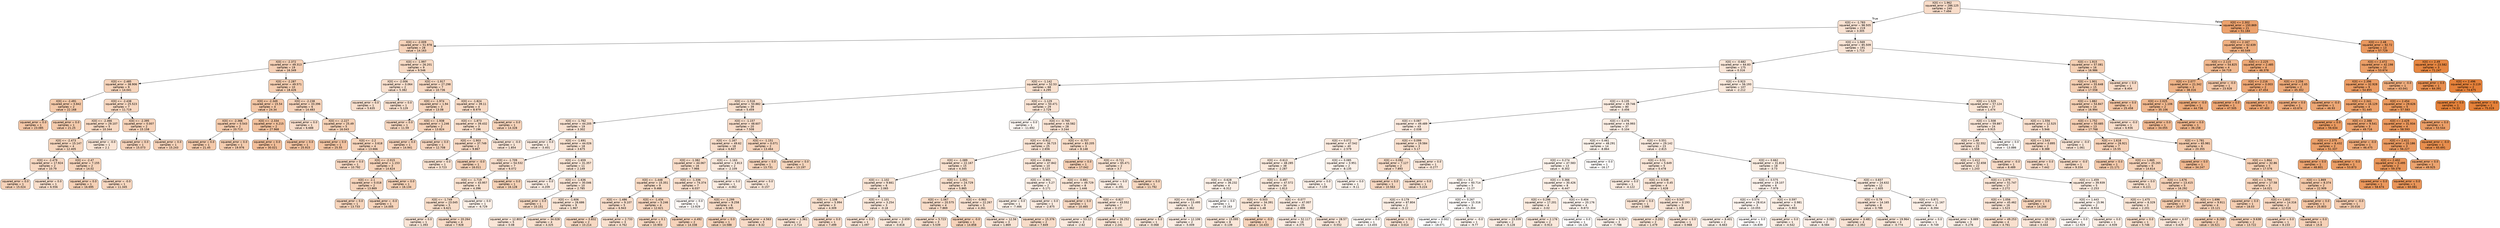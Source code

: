 digraph Tree {
node [shape=box, style="filled, rounded", color="black", fontname="helvetica"] ;
edge [fontname="helvetica"] ;
0 [label="X[0] <= 1.962\nsquared_error = 286.125\nsamples = 240\nvalue = 7.494", fillcolor="#f8dcc9"] ;
1 [label="X[0] <= -1.783\nsquared_error = 98.505\nsamples = 219\nvalue = 3.305", fillcolor="#f9e2d2"] ;
0 -> 1 [labeldistance=2.5, labelangle=45, headlabel="True"] ;
2 [label="X[0] <= -2.009\nsquared_error = 51.978\nsamples = 28\nvalue = 14.163", fillcolor="#f6d3ba"] ;
1 -> 2 ;
3 [label="X[0] <= -2.372\nsquared_error = 49.313\nsamples = 19\nvalue = 16.349", fillcolor="#f5d0b6"] ;
2 -> 3 ;
4 [label="X[0] <= -2.485\nsquared_error = 38.906\nsamples = 9\nvalue = 14.041", fillcolor="#f6d4bb"] ;
3 -> 4 ;
5 [label="X[0] <= -2.491\nsquared_error = 0.842\nsamples = 2\nvalue = 22.168", fillcolor="#f4c9a9"] ;
4 -> 5 ;
6 [label="squared_error = 0.0\nsamples = 1\nvalue = 23.085", fillcolor="#f4c7a7"] ;
5 -> 6 ;
7 [label="squared_error = 0.0\nsamples = 1\nvalue = 21.25", fillcolor="#f4caab"] ;
5 -> 7 ;
8 [label="X[0] <= -2.438\nsquared_error = 25.523\nsamples = 7\nvalue = 11.719", fillcolor="#f7d7c0"] ;
4 -> 8 ;
9 [label="X[0] <= -2.466\nsquared_error = 29.107\nsamples = 5\nvalue = 10.344", fillcolor="#f7d9c3"] ;
8 -> 9 ;
10 [label="X[0] <= -2.473\nsquared_error = 15.147\nsamples = 4\nvalue = 12.405", fillcolor="#f6d6be"] ;
9 -> 10 ;
11 [label="X[0] <= -2.479\nsquared_error = 17.924\nsamples = 2\nvalue = 10.79", fillcolor="#f7d8c2"] ;
10 -> 11 ;
12 [label="squared_error = 0.0\nsamples = 1\nvalue = 15.024", fillcolor="#f6d2b9"] ;
11 -> 12 ;
13 [label="squared_error = 0.0\nsamples = 1\nvalue = 6.556", fillcolor="#f8decb"] ;
11 -> 13 ;
14 [label="X[0] <= -2.47\nsquared_error = 7.155\nsamples = 2\nvalue = 14.02", fillcolor="#f6d4bb"] ;
10 -> 14 ;
15 [label="squared_error = 0.0\nsamples = 1\nvalue = 16.695", fillcolor="#f5d0b5"] ;
14 -> 15 ;
16 [label="squared_error = -0.0\nsamples = 1\nvalue = 11.345", fillcolor="#f7d7c0"] ;
14 -> 16 ;
17 [label="squared_error = -0.0\nsamples = 1\nvalue = 2.1", fillcolor="#f9e4d4"] ;
9 -> 17 ;
18 [label="X[0] <= -2.395\nsquared_error = 0.007\nsamples = 2\nvalue = 15.158", fillcolor="#f6d2b8"] ;
8 -> 18 ;
19 [label="squared_error = 0.0\nsamples = 1\nvalue = 15.073", fillcolor="#f6d2b9"] ;
18 -> 19 ;
20 [label="squared_error = 0.0\nsamples = 1\nvalue = 15.243", fillcolor="#f6d2b8"] ;
18 -> 20 ;
21 [label="X[0] <= -2.287\nsquared_error = 49.571\nsamples = 10\nvalue = 18.426", fillcolor="#f5ceb1"] ;
3 -> 21 ;
22 [label="X[0] <= -2.349\nsquared_error = 15.54\nsamples = 4\nvalue = 24.34", fillcolor="#f3c6a5"] ;
21 -> 22 ;
23 [label="X[0] <= -2.366\nsquared_error = 0.543\nsamples = 2\nvalue = 20.713", fillcolor="#f4cbad"] ;
22 -> 23 ;
24 [label="squared_error = 0.0\nsamples = 1\nvalue = 21.45", fillcolor="#f4caab"] ;
23 -> 24 ;
25 [label="squared_error = 0.0\nsamples = 1\nvalue = 19.976", fillcolor="#f4ccae"] ;
23 -> 25 ;
26 [label="X[0] <= -2.334\nsquared_error = 4.215\nsamples = 2\nvalue = 27.968", fillcolor="#f2c19d"] ;
22 -> 26 ;
27 [label="squared_error = 0.0\nsamples = 1\nvalue = 30.021", fillcolor="#f2be99"] ;
26 -> 27 ;
28 [label="squared_error = 0.0\nsamples = 1\nvalue = 25.915", fillcolor="#f3c3a1"] ;
26 -> 28 ;
29 [label="X[0] <= -2.238\nsquared_error = 33.396\nsamples = 6\nvalue = 14.483", fillcolor="#f6d3ba"] ;
21 -> 29 ;
30 [label="squared_error = 0.0\nsamples = 1\nvalue = 6.688", fillcolor="#f8ddca"] ;
29 -> 30 ;
31 [label="X[0] <= -2.227\nsquared_error = 25.49\nsamples = 5\nvalue = 16.043", fillcolor="#f5d1b6"] ;
29 -> 31 ;
32 [label="squared_error = 0.0\nsamples = 1\nvalue = 25.55", fillcolor="#f3c4a2"] ;
31 -> 32 ;
33 [label="X[0] <= -2.2\nsquared_error = 3.618\nsamples = 4\nvalue = 13.666", fillcolor="#f6d4bb"] ;
31 -> 33 ;
34 [label="squared_error = 0.0\nsamples = 1\nvalue = 10.792", fillcolor="#f7d8c2"] ;
33 -> 34 ;
35 [label="X[0] <= -2.015\nsquared_error = 1.153\nsamples = 3\nvalue = 14.624", fillcolor="#f6d3b9"] ;
33 -> 35 ;
36 [label="X[0] <= -2.1\nsquared_error = 0.018\nsamples = 2\nvalue = 13.869", fillcolor="#f6d4bb"] ;
35 -> 36 ;
37 [label="squared_error = 0.0\nsamples = 1\nvalue = 13.733", fillcolor="#f6d4bb"] ;
36 -> 37 ;
38 [label="squared_error = -0.0\nsamples = 1\nvalue = 14.005", fillcolor="#f6d4bb"] ;
36 -> 38 ;
39 [label="squared_error = 0.0\nsamples = 1\nvalue = 16.134", fillcolor="#f5d1b6"] ;
35 -> 39 ;
40 [label="X[0] <= -1.997\nsquared_error = 26.201\nsamples = 9\nvalue = 9.546", fillcolor="#f7dac4"] ;
2 -> 40 ;
41 [label="X[0] <= -2.006\nsquared_error = 0.064\nsamples = 2\nvalue = 5.382", fillcolor="#f8dfcd"] ;
40 -> 41 ;
42 [label="squared_error = 0.0\nsamples = 1\nvalue = 5.635", fillcolor="#f8dfcd"] ;
41 -> 42 ;
43 [label="squared_error = 0.0\nsamples = 1\nvalue = 5.129", fillcolor="#f9e0ce"] ;
41 -> 43 ;
44 [label="X[0] <= -1.917\nsquared_error = 27.298\nsamples = 7\nvalue = 10.736", fillcolor="#f7d8c2"] ;
40 -> 44 ;
45 [label="X[0] <= -1.974\nsquared_error = 1.94\nsamples = 3\nvalue = 13.08", fillcolor="#f6d5bd"] ;
44 -> 45 ;
46 [label="squared_error = 0.0\nsamples = 1\nvalue = 11.59", fillcolor="#f7d7c0"] ;
45 -> 46 ;
47 [label="X[0] <= -1.938\nsquared_error = 1.246\nsamples = 2\nvalue = 13.824", fillcolor="#f6d4bb"] ;
45 -> 47 ;
48 [label="squared_error = 0.0\nsamples = 1\nvalue = 14.941", fillcolor="#f6d2b9"] ;
47 -> 48 ;
49 [label="squared_error = 0.0\nsamples = 1\nvalue = 12.708", fillcolor="#f6d5be"] ;
47 -> 49 ;
50 [label="X[0] <= -1.824\nsquared_error = 39.11\nsamples = 4\nvalue = 8.979", fillcolor="#f7dac5"] ;
44 -> 50 ;
51 [label="X[0] <= -1.873\nsquared_error = 39.432\nsamples = 3\nvalue = 7.196", fillcolor="#f8ddc9"] ;
50 -> 51 ;
52 [label="X[0] <= -1.903\nsquared_error = 37.749\nsamples = 2\nvalue = 9.867", fillcolor="#f7d9c4"] ;
51 -> 52 ;
53 [label="squared_error = 0.0\nsamples = 1\nvalue = 3.723", fillcolor="#f9e2d1"] ;
52 -> 53 ;
54 [label="squared_error = -0.0\nsamples = 1\nvalue = 16.011", fillcolor="#f5d1b7"] ;
52 -> 54 ;
55 [label="squared_error = -0.0\nsamples = 1\nvalue = 1.854", fillcolor="#f9e4d5"] ;
51 -> 55 ;
56 [label="squared_error = 0.0\nsamples = 1\nvalue = 14.328", fillcolor="#f6d3ba"] ;
50 -> 56 ;
57 [label="X[0] <= 1.569\nsquared_error = 85.509\nsamples = 191\nvalue = 1.713", fillcolor="#f9e4d5"] ;
1 -> 57 ;
58 [label="X[0] <= -0.682\nsquared_error = 64.83\nsamples = 175\nvalue = 0.316", fillcolor="#fae6d8"] ;
57 -> 58 ;
59 [label="X[0] <= -1.142\nsquared_error = 52.53\nsamples = 68\nvalue = 4.295", fillcolor="#f9e1cf"] ;
58 -> 59 ;
60 [label="X[0] <= -1.516\nsquared_error = 50.882\nsamples = 39\nvalue = 5.459", fillcolor="#f8dfcd"] ;
59 -> 60 ;
61 [label="X[0] <= -1.762\nsquared_error = 44.205\nsamples = 19\nvalue = 3.302", fillcolor="#f9e2d2"] ;
60 -> 61 ;
62 [label="squared_error = 0.0\nsamples = 1\nvalue = -3.401", fillcolor="#fbebe0"] ;
61 -> 62 ;
63 [label="X[0] <= -1.691\nsquared_error = 44.026\nsamples = 18\nvalue = 3.675", fillcolor="#f9e2d1"] ;
61 -> 63 ;
64 [label="X[0] <= -1.709\nsquared_error = 54.532\nsamples = 7\nvalue = 6.072", fillcolor="#f8decc"] ;
63 -> 64 ;
65 [label="X[0] <= -1.719\nsquared_error = 43.957\nsamples = 6\nvalue = 4.396", fillcolor="#f9e1cf"] ;
64 -> 65 ;
66 [label="X[0] <= -1.749\nsquared_error = 23.045\nsamples = 5\nvalue = 6.621", fillcolor="#f8deca"] ;
65 -> 66 ;
67 [label="squared_error = 0.0\nsamples = 1\nvalue = 1.393", fillcolor="#fae5d6"] ;
66 -> 67 ;
68 [label="squared_error = 20.264\nsamples = 4\nvalue = 7.928", fillcolor="#f8dcc8"] ;
66 -> 68 ;
69 [label="squared_error = 0.0\nsamples = 1\nvalue = -6.729", fillcolor="#fcf0e7"] ;
65 -> 69 ;
70 [label="squared_error = 0.0\nsamples = 1\nvalue = 16.128", fillcolor="#f5d1b6"] ;
64 -> 70 ;
71 [label="X[0] <= -1.659\nsquared_error = 31.357\nsamples = 11\nvalue = 2.149", fillcolor="#f9e4d4"] ;
63 -> 71 ;
72 [label="squared_error = 0.0\nsamples = 1\nvalue = -4.209", fillcolor="#fbece2"] ;
71 -> 72 ;
73 [label="X[0] <= -1.636\nsquared_error = 30.046\nsamples = 10\nvalue = 2.785", fillcolor="#f9e3d3"] ;
71 -> 73 ;
74 [label="squared_error = 0.0\nsamples = 1\nvalue = 10.151", fillcolor="#f7d9c3"] ;
73 -> 74 ;
75 [label="X[0] <= -1.606\nsquared_error = 26.686\nsamples = 9\nvalue = 1.967", fillcolor="#f9e4d4"] ;
73 -> 75 ;
76 [label="squared_error = 12.803\nsamples = 5\nvalue = 0.08", fillcolor="#fae6d8"] ;
75 -> 76 ;
77 [label="squared_error = 34.028\nsamples = 4\nvalue = 4.325", fillcolor="#f9e1cf"] ;
75 -> 77 ;
78 [label="X[0] <= -1.157\nsquared_error = 48.607\nsamples = 20\nvalue = 7.508", fillcolor="#f8dcc9"] ;
60 -> 78 ;
79 [label="X[0] <= -1.167\nsquared_error = 49.62\nsamples = 18\nvalue = 6.847", fillcolor="#f8ddca"] ;
78 -> 79 ;
80 [label="X[0] <= -1.382\nsquared_error = 44.067\nsamples = 16\nvalue = 7.966", fillcolor="#f8dcc8"] ;
79 -> 80 ;
81 [label="X[0] <= -1.448\nsquared_error = 15.351\nsamples = 9\nvalue = 9.466", fillcolor="#f7dac4"] ;
80 -> 81 ;
82 [label="X[0] <= -1.486\nsquared_error = 9.107\nsamples = 5\nvalue = 6.943", fillcolor="#f8ddca"] ;
81 -> 82 ;
83 [label="squared_error = 0.832\nsamples = 2\nvalue = 10.214", fillcolor="#f7d9c3"] ;
82 -> 83 ;
84 [label="squared_error = 2.733\nsamples = 3\nvalue = 4.762", fillcolor="#f9e0ce"] ;
82 -> 84 ;
85 [label="X[0] <= -1.434\nsquared_error = 5.246\nsamples = 4\nvalue = 12.621", fillcolor="#f6d5be"] ;
81 -> 85 ;
86 [label="squared_error = 0.1\nsamples = 2\nvalue = 10.903", fillcolor="#f7d8c1"] ;
85 -> 86 ;
87 [label="squared_error = 4.492\nsamples = 2\nvalue = 14.338", fillcolor="#f6d3ba"] ;
85 -> 87 ;
88 [label="X[0] <= -1.336\nsquared_error = 74.374\nsamples = 7\nvalue = 6.037", fillcolor="#f8decc"] ;
80 -> 88 ;
89 [label="squared_error = 0.0\nsamples = 1\nvalue = -13.929", fillcolor="#fef9f6"] ;
88 -> 89 ;
90 [label="X[0] <= -1.299\nsquared_error = 9.258\nsamples = 6\nvalue = 9.365", fillcolor="#f7dac5"] ;
88 -> 90 ;
91 [label="squared_error = 0.0\nsamples = 1\nvalue = 14.588", fillcolor="#f6d3ba"] ;
90 -> 91 ;
92 [label="squared_error = 4.563\nsamples = 5\nvalue = 8.32", fillcolor="#f8dbc7"] ;
90 -> 92 ;
93 [label="X[0] <= -1.163\nsquared_error = 3.813\nsamples = 2\nvalue = -2.109", fillcolor="#fbe9dd"] ;
79 -> 93 ;
94 [label="squared_error = 0.0\nsamples = 1\nvalue = -4.062", fillcolor="#fbece1"] ;
93 -> 94 ;
95 [label="squared_error = 0.0\nsamples = 1\nvalue = -0.157", fillcolor="#fae7d9"] ;
93 -> 95 ;
96 [label="X[0] <= -1.151\nsquared_error = 0.071\nsamples = 2\nvalue = 13.464", fillcolor="#f6d4bc"] ;
78 -> 96 ;
97 [label="squared_error = 0.0\nsamples = 1\nvalue = 13.731", fillcolor="#f6d4bb"] ;
96 -> 97 ;
98 [label="squared_error = 0.0\nsamples = 1\nvalue = 13.197", fillcolor="#f6d5bc"] ;
96 -> 98 ;
99 [label="X[0] <= -1.129\nsquared_error = 50.471\nsamples = 29\nvalue = 2.729", fillcolor="#f9e3d3"] ;
59 -> 99 ;
100 [label="squared_error = 0.0\nsamples = 1\nvalue = -11.692", fillcolor="#fdf6f1"] ;
99 -> 100 ;
101 [label="X[0] <= -0.765\nsquared_error = 44.582\nsamples = 28\nvalue = 3.244", fillcolor="#f9e2d2"] ;
99 -> 101 ;
102 [label="X[0] <= -0.912\nsquared_error = 36.715\nsamples = 25\nvalue = 2.656", fillcolor="#f9e3d3"] ;
101 -> 102 ;
103 [label="X[0] <= -1.089\nsquared_error = 22.167\nsamples = 15\nvalue = 4.345", fillcolor="#f9e1cf"] ;
102 -> 103 ;
104 [label="X[0] <= -1.102\nsquared_error = 9.661\nsamples = 6\nvalue = 2.065", fillcolor="#f9e4d4"] ;
103 -> 104 ;
105 [label="X[0] <= -1.108\nsquared_error = 5.994\nsamples = 3\nvalue = 4.309", fillcolor="#f9e1cf"] ;
104 -> 105 ;
106 [label="squared_error = 1.361\nsamples = 2\nvalue = 2.714", fillcolor="#f9e3d3"] ;
105 -> 106 ;
107 [label="squared_error = 0.0\nsamples = 1\nvalue = 7.499", fillcolor="#f8dcc9"] ;
105 -> 107 ;
108 [label="X[0] <= -1.101\nsquared_error = 3.254\nsamples = 3\nvalue = -0.18", fillcolor="#fae7d9"] ;
104 -> 108 ;
109 [label="squared_error = 0.0\nsamples = 1\nvalue = 1.097", fillcolor="#fae5d6"] ;
108 -> 109 ;
110 [label="squared_error = 3.659\nsamples = 2\nvalue = -0.818", fillcolor="#fae8da"] ;
108 -> 110 ;
111 [label="X[0] <= -1.051\nsquared_error = 24.729\nsamples = 9\nvalue = 5.865", fillcolor="#f8dfcc"] ;
103 -> 111 ;
112 [label="X[0] <= -1.067\nsquared_error = 20.575\nsamples = 4\nvalue = 7.869", fillcolor="#f8dcc8"] ;
111 -> 112 ;
113 [label="squared_error = 5.723\nsamples = 3\nvalue = 5.539", fillcolor="#f8dfcd"] ;
112 -> 113 ;
114 [label="squared_error = -0.0\nsamples = 1\nvalue = 14.858", fillcolor="#f6d2b9"] ;
112 -> 114 ;
115 [label="X[0] <= -0.963\nsquared_error = 22.267\nsamples = 5\nvalue = 4.261", fillcolor="#f9e1d0"] ;
111 -> 115 ;
116 [label="squared_error = 12.56\nsamples = 3\nvalue = 1.869", fillcolor="#f9e4d5"] ;
115 -> 116 ;
117 [label="squared_error = 15.376\nsamples = 2\nvalue = 7.849", fillcolor="#f8dcc8"] ;
115 -> 117 ;
118 [label="X[0] <= -0.894\nsquared_error = 47.842\nsamples = 10\nvalue = 0.123", fillcolor="#fae6d8"] ;
102 -> 118 ;
119 [label="X[0] <= -0.901\nsquared_error = 5.27\nsamples = 2\nvalue = -5.171", fillcolor="#fbeee4"] ;
118 -> 119 ;
120 [label="squared_error = 0.0\nsamples = 1\nvalue = -7.466", fillcolor="#fcf1e8"] ;
119 -> 120 ;
121 [label="squared_error = 0.0\nsamples = 1\nvalue = -2.875", fillcolor="#fbeadf"] ;
119 -> 121 ;
122 [label="X[0] <= -0.881\nsquared_error = 49.729\nsamples = 8\nvalue = 1.446", fillcolor="#fae5d5"] ;
118 -> 122 ;
123 [label="squared_error = 0.0\nsamples = 1\nvalue = 10.465", fillcolor="#f7d8c2"] ;
122 -> 123 ;
124 [label="X[0] <= -0.827\nsquared_error = 43.552\nsamples = 7\nvalue = 0.157", fillcolor="#fae6d8"] ;
122 -> 124 ;
125 [label="squared_error = 53.12\nsamples = 3\nvalue = -2.62", fillcolor="#fbeade"] ;
124 -> 125 ;
126 [label="squared_error = 26.252\nsamples = 4\nvalue = 2.241", fillcolor="#f9e4d4"] ;
124 -> 126 ;
127 [label="X[0] <= -0.757\nsquared_error = 83.205\nsamples = 3\nvalue = 8.148", fillcolor="#f8dcc7"] ;
101 -> 127 ;
128 [label="squared_error = 0.0\nsamples = 1\nvalue = 17.042", fillcolor="#f5cfb4"] ;
127 -> 128 ;
129 [label="X[0] <= -0.721\nsquared_error = 65.471\nsamples = 2\nvalue = 3.7", fillcolor="#f9e2d1"] ;
127 -> 129 ;
130 [label="squared_error = 0.0\nsamples = 1\nvalue = -4.391", fillcolor="#fbece2"] ;
129 -> 130 ;
131 [label="squared_error = 0.0\nsamples = 1\nvalue = 11.792", fillcolor="#f7d7bf"] ;
129 -> 131 ;
132 [label="X[0] <= 0.923\nsquared_error = 56.193\nsamples = 107\nvalue = -2.212", fillcolor="#fbeadd"] ;
58 -> 132 ;
133 [label="X[0] <= 0.135\nsquared_error = 49.746\nsamples = 80\nvalue = -3.456", fillcolor="#fbebe0"] ;
132 -> 133 ;
134 [label="X[0] <= 0.087\nsquared_error = 49.489\nsamples = 43\nvalue = -2.038", fillcolor="#fbe9dd"] ;
133 -> 134 ;
135 [label="X[0] <= 0.072\nsquared_error = 47.542\nsamples = 40\nvalue = -2.579", fillcolor="#fbeade"] ;
134 -> 135 ;
136 [label="X[0] <= -0.613\nsquared_error = 48.285\nsamples = 38\nvalue = -2.287", fillcolor="#fbeadd"] ;
135 -> 136 ;
137 [label="X[0] <= -0.628\nsquared_error = 36.232\nsamples = 4\nvalue = -6.312", fillcolor="#fcefe6"] ;
136 -> 137 ;
138 [label="X[0] <= -0.651\nsquared_error = 13.495\nsamples = 3\nvalue = -3.362", fillcolor="#fbebe0"] ;
137 -> 138 ;
139 [label="squared_error = 0.0\nsamples = 1\nvalue = -0.068", fillcolor="#fae7d9"] ;
138 -> 139 ;
140 [label="squared_error = 12.106\nsamples = 2\nvalue = -5.009", fillcolor="#fbede3"] ;
138 -> 140 ;
141 [label="squared_error = 0.0\nsamples = 1\nvalue = -15.163", fillcolor="#fefbf9"] ;
137 -> 141 ;
142 [label="X[0] <= -0.497\nsquared_error = 47.572\nsamples = 34\nvalue = -1.813", fillcolor="#fae9dc"] ;
136 -> 142 ;
143 [label="X[0] <= -0.503\nsquared_error = 34.391\nsamples = 9\nvalue = 1.48", fillcolor="#fae5d5"] ;
142 -> 143 ;
144 [label="squared_error = 15.095\nsamples = 8\nvalue = -0.139", fillcolor="#fae7d9"] ;
143 -> 144 ;
145 [label="squared_error = -0.0\nsamples = 1\nvalue = 14.433", fillcolor="#f6d3ba"] ;
143 -> 145 ;
146 [label="X[0] <= -0.077\nsquared_error = 47.007\nsamples = 25\nvalue = -2.999", fillcolor="#fbebdf"] ;
142 -> 146 ;
147 [label="squared_error = 52.117\nsamples = 16\nvalue = -4.375", fillcolor="#fbece2"] ;
146 -> 147 ;
148 [label="squared_error = 28.57\nsamples = 9\nvalue = -0.552", fillcolor="#fae7da"] ;
146 -> 148 ;
149 [label="X[0] <= 0.085\nsquared_error = 0.951\nsamples = 2\nvalue = -8.135", fillcolor="#fcf2ea"] ;
135 -> 149 ;
150 [label="squared_error = 0.0\nsamples = 1\nvalue = -7.159", fillcolor="#fcf0e8"] ;
149 -> 150 ;
151 [label="squared_error = 0.0\nsamples = 1\nvalue = -9.11", fillcolor="#fcf3ec"] ;
149 -> 151 ;
152 [label="X[0] <= 0.099\nsquared_error = 19.584\nsamples = 3\nvalue = 5.17", fillcolor="#f9e0ce"] ;
134 -> 152 ;
153 [label="X[0] <= 0.092\nsquared_error = 7.127\nsamples = 2\nvalue = 7.893", fillcolor="#f8dcc8"] ;
152 -> 153 ;
154 [label="squared_error = 0.0\nsamples = 1\nvalue = 10.563", fillcolor="#f7d8c2"] ;
153 -> 154 ;
155 [label="squared_error = 0.0\nsamples = 1\nvalue = 5.224", fillcolor="#f8dfcd"] ;
153 -> 155 ;
156 [label="squared_error = 0.0\nsamples = 1\nvalue = -0.277", fillcolor="#fae7d9"] ;
152 -> 156 ;
157 [label="X[0] <= 0.476\nsquared_error = 44.993\nsamples = 37\nvalue = -5.104", fillcolor="#fbede3"] ;
133 -> 157 ;
158 [label="X[0] <= 0.461\nsquared_error = 48.291\nsamples = 14\nvalue = -8.864", fillcolor="#fcf3eb"] ;
157 -> 158 ;
159 [label="X[0] <= 0.274\nsquared_error = 47.583\nsamples = 13\nvalue = -8.302", fillcolor="#fcf2ea"] ;
158 -> 159 ;
160 [label="X[0] <= 0.2\nsquared_error = 60.714\nsamples = 5\nvalue = -11.27", fillcolor="#fdf6f1"] ;
159 -> 160 ;
161 [label="X[0] <= 0.179\nsquared_error = 67.804\nsamples = 2\nvalue = -5.22", fillcolor="#fbeee4"] ;
160 -> 161 ;
162 [label="squared_error = 0.0\nsamples = 1\nvalue = -13.455", fillcolor="#fef9f5"] ;
161 -> 162 ;
163 [label="squared_error = 0.0\nsamples = 1\nvalue = 3.014", fillcolor="#f9e2d2"] ;
161 -> 163 ;
164 [label="X[0] <= 0.267\nsquared_error = 15.316\nsamples = 3\nvalue = -15.304", fillcolor="#fefbf9"] ;
160 -> 164 ;
165 [label="squared_error = 0.002\nsamples = 2\nvalue = -18.071", fillcolor="#ffffff"] ;
164 -> 165 ;
166 [label="squared_error = -0.0\nsamples = 1\nvalue = -9.77", fillcolor="#fdf4ed"] ;
164 -> 166 ;
167 [label="X[0] <= 0.366\nsquared_error = 30.426\nsamples = 8\nvalue = -6.447", fillcolor="#fcefe6"] ;
159 -> 167 ;
168 [label="X[0] <= 0.296\nsquared_error = 17.201\nsamples = 4\nvalue = -3.02", fillcolor="#fbebdf"] ;
167 -> 168 ;
169 [label="squared_error = 23.339\nsamples = 2\nvalue = -5.128", fillcolor="#fbede3"] ;
168 -> 169 ;
170 [label="squared_error = 2.176\nsamples = 2\nvalue = -0.913", fillcolor="#fae8db"] ;
168 -> 170 ;
171 [label="X[0] <= 0.404\nsquared_error = 20.176\nsamples = 4\nvalue = -9.873", fillcolor="#fdf4ee"] ;
167 -> 171 ;
172 [label="squared_error = 0.0\nsamples = 1\nvalue = -16.126", fillcolor="#fefcfb"] ;
171 -> 172 ;
173 [label="squared_error = 9.524\nsamples = 3\nvalue = -7.788", fillcolor="#fcf1e9"] ;
171 -> 173 ;
174 [label="squared_error = 0.0\nsamples = 1\nvalue = -16.17", fillcolor="#fefcfb"] ;
158 -> 174 ;
175 [label="X[0] <= 0.551\nsquared_error = 29.142\nsamples = 23\nvalue = -2.815", fillcolor="#fbeadf"] ;
157 -> 175 ;
176 [label="X[0] <= 0.51\nsquared_error = 5.649\nsamples = 5\nvalue = 0.478", fillcolor="#fae6d8"] ;
175 -> 176 ;
177 [label="squared_error = 0.0\nsamples = 1\nvalue = -4.122", fillcolor="#fbece1"] ;
176 -> 177 ;
178 [label="X[0] <= 0.538\nsquared_error = 0.45\nsamples = 4\nvalue = 1.628", fillcolor="#f9e4d5"] ;
176 -> 178 ;
179 [label="squared_error = 0.0\nsamples = 1\nvalue = 2.586", fillcolor="#f9e3d3"] ;
178 -> 179 ;
180 [label="X[0] <= 0.547\nsquared_error = 0.193\nsamples = 3\nvalue = 1.308", fillcolor="#fae5d6"] ;
178 -> 180 ;
181 [label="squared_error = 0.202\nsamples = 2\nvalue = 1.479", fillcolor="#fae5d5"] ;
180 -> 181 ;
182 [label="squared_error = 0.0\nsamples = 1\nvalue = 0.968", fillcolor="#fae5d7"] ;
180 -> 182 ;
183 [label="X[0] <= 0.662\nsquared_error = 31.818\nsamples = 18\nvalue = -3.73", fillcolor="#fbece0"] ;
175 -> 183 ;
184 [label="X[0] <= 0.575\nsquared_error = 19.107\nsamples = 6\nvalue = -7.979", fillcolor="#fcf1ea"] ;
183 -> 184 ;
185 [label="X[0] <= 0.574\nsquared_error = 28.614\nsamples = 3\nvalue = -10.055", fillcolor="#fdf4ee"] ;
184 -> 185 ;
186 [label="squared_error = 8.401\nsamples = 2\nvalue = -6.663", fillcolor="#fcf0e7"] ;
185 -> 186 ;
187 [label="squared_error = 0.0\nsamples = 1\nvalue = -16.839", fillcolor="#fffdfc"] ;
185 -> 187 ;
188 [label="X[0] <= 0.597\nsquared_error = 0.981\nsamples = 3\nvalue = -5.903", fillcolor="#fcefe5"] ;
184 -> 188 ;
189 [label="squared_error = 0.0\nsamples = 1\nvalue = -4.542", fillcolor="#fbede2"] ;
188 -> 189 ;
190 [label="squared_error = 0.082\nsamples = 2\nvalue = -6.584", fillcolor="#fcefe7"] ;
188 -> 190 ;
191 [label="X[0] <= 0.837\nsquared_error = 24.632\nsamples = 12\nvalue = -1.605", fillcolor="#fae9dc"] ;
183 -> 191 ;
192 [label="X[0] <= 0.78\nsquared_error = 14.165\nsamples = 8\nvalue = 0.789", fillcolor="#fae5d7"] ;
191 -> 192 ;
193 [label="squared_error = 3.481\nsamples = 4\nvalue = 2.352", fillcolor="#f9e3d4"] ;
192 -> 193 ;
194 [label="squared_error = 19.964\nsamples = 4\nvalue = -0.774", fillcolor="#fae8da"] ;
192 -> 194 ;
195 [label="X[0] <= 0.871\nsquared_error = 11.167\nsamples = 4\nvalue = -6.394", fillcolor="#fcefe6"] ;
191 -> 195 ;
196 [label="squared_error = 0.0\nsamples = 1\nvalue = -9.749", fillcolor="#fdf4ed"] ;
195 -> 196 ;
197 [label="squared_error = 9.889\nsamples = 3\nvalue = -5.276", fillcolor="#fbeee4"] ;
195 -> 197 ;
198 [label="X[0] <= 1.529\nsquared_error = 57.124\nsamples = 27\nvalue = 1.474", fillcolor="#fae5d5"] ;
132 -> 198 ;
199 [label="X[0] <= 1.508\nsquared_error = 59.887\nsamples = 24\nvalue = 0.915", fillcolor="#fae5d7"] ;
198 -> 199 ;
200 [label="X[0] <= 1.49\nsquared_error = 52.552\nsamples = 23\nvalue = 1.558", fillcolor="#fae4d5"] ;
199 -> 200 ;
201 [label="X[0] <= 1.412\nsquared_error = 52.658\nsamples = 22\nvalue = 1.243", fillcolor="#fae5d6"] ;
200 -> 201 ;
202 [label="X[0] <= 1.379\nsquared_error = 51.747\nsamples = 17\nvalue = 2.272", fillcolor="#f9e3d4"] ;
201 -> 202 ;
203 [label="X[0] <= 1.056\nsquared_error = 45.462\nsamples = 16\nvalue = 1.523", fillcolor="#fae4d5"] ;
202 -> 203 ;
204 [label="squared_error = 49.253\nsamples = 4\nvalue = 4.761", fillcolor="#f9e0ce"] ;
203 -> 204 ;
205 [label="squared_error = 39.538\nsamples = 12\nvalue = 0.444", fillcolor="#fae6d8"] ;
203 -> 205 ;
206 [label="squared_error = 0.0\nsamples = 1\nvalue = 14.244", fillcolor="#f6d3ba"] ;
202 -> 206 ;
207 [label="X[0] <= 1.459\nsquared_error = 39.939\nsamples = 5\nvalue = -2.253", fillcolor="#fbeadd"] ;
201 -> 207 ;
208 [label="X[0] <= 1.443\nsquared_error = 15.96\nsamples = 2\nvalue = -8.934", fillcolor="#fcf3ec"] ;
207 -> 208 ;
209 [label="squared_error = 0.0\nsamples = 1\nvalue = -12.929", fillcolor="#fef8f4"] ;
208 -> 209 ;
210 [label="squared_error = 0.0\nsamples = 1\nvalue = -4.939", fillcolor="#fbede3"] ;
208 -> 210 ;
211 [label="X[0] <= 1.475\nsquared_error = 6.329\nsamples = 3\nvalue = 2.201", fillcolor="#f9e4d4"] ;
207 -> 211 ;
212 [label="squared_error = 0.0\nsamples = 1\nvalue = 5.746", fillcolor="#f8dfcc"] ;
211 -> 212 ;
213 [label="squared_error = 0.07\nsamples = 2\nvalue = 0.429", fillcolor="#fae6d8"] ;
211 -> 213 ;
214 [label="squared_error = -0.0\nsamples = 1\nvalue = 8.489", fillcolor="#f8dbc7"] ;
200 -> 214 ;
215 [label="squared_error = 0.0\nsamples = 1\nvalue = -13.886", fillcolor="#fef9f6"] ;
199 -> 215 ;
216 [label="X[0] <= 1.556\nsquared_error = 12.525\nsamples = 3\nvalue = 5.946", fillcolor="#f8decc"] ;
198 -> 216 ;
217 [label="X[0] <= 1.543\nsquared_error = 0.895\nsamples = 2\nvalue = 8.388", fillcolor="#f8dbc7"] ;
216 -> 217 ;
218 [label="squared_error = 0.0\nsamples = 1\nvalue = 7.442", fillcolor="#f8dcc9"] ;
217 -> 218 ;
219 [label="squared_error = -0.0\nsamples = 1\nvalue = 9.334", fillcolor="#f7dac5"] ;
217 -> 219 ;
220 [label="squared_error = -0.0\nsamples = 1\nvalue = 1.061", fillcolor="#fae5d6"] ;
216 -> 220 ;
221 [label="X[0] <= 1.915\nsquared_error = 57.081\nsamples = 16\nvalue = 16.986", fillcolor="#f5d0b4"] ;
57 -> 221 ;
222 [label="X[0] <= 1.901\nsquared_error = 55.648\nsamples = 15\nvalue = 17.558", fillcolor="#f5cfb3"] ;
221 -> 222 ;
223 [label="X[0] <= 1.882\nsquared_error = 54.847\nsamples = 14\nvalue = 16.994", fillcolor="#f5d0b4"] ;
222 -> 223 ;
224 [label="X[0] <= 1.752\nsquared_error = 50.685\nsamples = 13\nvalue = 17.768", fillcolor="#f5ceb3"] ;
223 -> 224 ;
225 [label="X[0] <= 1.618\nsquared_error = 26.921\nsamples = 7\nvalue = 15.55", fillcolor="#f6d1b7"] ;
224 -> 225 ;
226 [label="squared_error = 0.0\nsamples = 1\nvalue = 21.171", fillcolor="#f4caac"] ;
225 -> 226 ;
227 [label="X[0] <= 1.665\nsquared_error = 25.265\nsamples = 6\nvalue = 14.614", fillcolor="#f6d3b9"] ;
225 -> 227 ;
228 [label="squared_error = 0.0\nsamples = 1\nvalue = 6.221", fillcolor="#f8decb"] ;
227 -> 228 ;
229 [label="X[0] <= 1.676\nsquared_error = 13.415\nsamples = 5\nvalue = 16.292", fillcolor="#f5d0b6"] ;
227 -> 229 ;
230 [label="squared_error = 0.0\nsamples = 1\nvalue = 20.977", fillcolor="#f4caac"] ;
229 -> 230 ;
231 [label="X[0] <= 1.696\nsquared_error = 9.911\nsamples = 4\nvalue = 15.121", fillcolor="#f6d2b8"] ;
229 -> 231 ;
232 [label="squared_error = 6.268\nsamples = 2\nvalue = 16.521", fillcolor="#f5d0b5"] ;
231 -> 232 ;
233 [label="squared_error = 9.638\nsamples = 2\nvalue = 13.722", fillcolor="#f6d4bb"] ;
231 -> 233 ;
234 [label="X[0] <= 1.781\nsquared_error = 65.981\nsamples = 6\nvalue = 20.355", fillcolor="#f4cbad"] ;
224 -> 234 ;
235 [label="squared_error = 0.0\nsamples = 1\nvalue = 34.247", fillcolor="#f0b890"] ;
234 -> 235 ;
236 [label="X[0] <= 1.864\nsquared_error = 32.86\nsamples = 5\nvalue = 17.576", fillcolor="#f5cfb3"] ;
234 -> 236 ;
237 [label="X[0] <= 1.794\nsquared_error = 17.58\nsamples = 3\nvalue = 14.021", fillcolor="#f6d4bb"] ;
236 -> 237 ;
238 [label="squared_error = 0.0\nsamples = 1\nvalue = 18.03", fillcolor="#f5ceb2"] ;
237 -> 238 ;
239 [label="X[0] <= 1.832\nsquared_error = 14.316\nsamples = 2\nvalue = 12.016", fillcolor="#f7d6bf"] ;
237 -> 239 ;
240 [label="squared_error = 0.0\nsamples = 1\nvalue = 8.233", fillcolor="#f8dbc7"] ;
239 -> 240 ;
241 [label="squared_error = 0.0\nsamples = 1\nvalue = 15.8", fillcolor="#f6d1b7"] ;
239 -> 241 ;
242 [label="X[0] <= 1.869\nsquared_error = 8.374\nsamples = 2\nvalue = 22.909", fillcolor="#f4c8a8"] ;
236 -> 242 ;
243 [label="squared_error = 0.0\nsamples = 1\nvalue = 25.803", fillcolor="#f3c4a2"] ;
242 -> 243 ;
244 [label="squared_error = -0.0\nsamples = 1\nvalue = 20.016", fillcolor="#f4cbae"] ;
242 -> 244 ;
245 [label="squared_error = -0.0\nsamples = 1\nvalue = 6.936", fillcolor="#f8ddca"] ;
223 -> 245 ;
246 [label="squared_error = 0.0\nsamples = 1\nvalue = 25.458", fillcolor="#f3c4a2"] ;
222 -> 246 ;
247 [label="squared_error = 0.0\nsamples = 1\nvalue = 8.404", fillcolor="#f8dbc7"] ;
221 -> 247 ;
248 [label="X[0] <= 2.302\nsquared_error = 150.869\nsamples = 21\nvalue = 51.184", fillcolor="#eca16c"] ;
0 -> 248 [labeldistance=2.5, labelangle=-45, headlabel="False"] ;
249 [label="X[0] <= 2.167\nsquared_error = 62.639\nsamples = 8\nvalue = 40.549", fillcolor="#efb082"] ;
248 -> 249 ;
250 [label="X[0] <= 2.115\nsquared_error = 54.825\nsamples = 4\nvalue = 34.719", fillcolor="#f0b88f"] ;
249 -> 250 ;
251 [label="X[0] <= 2.077\nsquared_error = 21.342\nsamples = 3\nvalue = 38.316", fillcolor="#efb387"] ;
250 -> 251 ;
252 [label="X[0] <= 2.025\nsquared_error = 1.106\nsamples = 2\nvalue = 35.106", fillcolor="#f0b78e"] ;
251 -> 252 ;
253 [label="squared_error = 0.0\nsamples = 1\nvalue = 34.055", fillcolor="#f0b890"] ;
252 -> 253 ;
254 [label="squared_error = 0.0\nsamples = 1\nvalue = 36.158", fillcolor="#f0b68c"] ;
252 -> 254 ;
255 [label="squared_error = -0.0\nsamples = 1\nvalue = 44.736", fillcolor="#edaa79"] ;
251 -> 255 ;
256 [label="squared_error = -0.0\nsamples = 1\nvalue = 23.928", fillcolor="#f3c6a6"] ;
250 -> 256 ;
257 [label="X[0] <= 2.225\nsquared_error = 2.485\nsamples = 4\nvalue = 46.378", fillcolor="#eda876"] ;
249 -> 257 ;
258 [label="X[0] <= 2.216\nsquared_error = 0.003\nsamples = 2\nvalue = 47.454", fillcolor="#eda674"] ;
257 -> 258 ;
259 [label="squared_error = 0.0\nsamples = 1\nvalue = 47.505", fillcolor="#eda674"] ;
258 -> 259 ;
260 [label="squared_error = 0.0\nsamples = 1\nvalue = 47.403", fillcolor="#eda674"] ;
258 -> 260 ;
261 [label="X[0] <= 2.256\nsquared_error = 2.65\nsamples = 2\nvalue = 45.302", fillcolor="#eda978"] ;
257 -> 261 ;
262 [label="squared_error = 0.0\nsamples = 1\nvalue = 43.674", fillcolor="#eeab7c"] ;
261 -> 262 ;
263 [label="squared_error = -0.0\nsamples = 1\nvalue = 46.93", fillcolor="#eda775"] ;
261 -> 263 ;
264 [label="X[0] <= 2.48\nsquared_error = 92.72\nsamples = 13\nvalue = 57.729", fillcolor="#ea985e"] ;
248 -> 264 ;
265 [label="X[0] <= 2.472\nsquared_error = 42.198\nsamples = 10\nvalue = 53.674", fillcolor="#eb9e66"] ;
264 -> 265 ;
266 [label="X[0] <= 2.396\nsquared_error = 32.928\nsamples = 9\nvalue = 54.855", fillcolor="#eb9c64"] ;
265 -> 266 ;
267 [label="X[0] <= 2.341\nsquared_error = 16.129\nsamples = 4\nvalue = 51.445", fillcolor="#eca16b"] ;
266 -> 267 ;
268 [label="squared_error = 0.0\nsamples = 1\nvalue = 56.634", fillcolor="#ea9a60"] ;
267 -> 268 ;
269 [label="X[0] <= 2.388\nsquared_error = 9.541\nsamples = 3\nvalue = 49.716", fillcolor="#eca36f"] ;
267 -> 269 ;
270 [label="X[0] <= 2.375\nsquared_error = 6.432\nsamples = 2\nvalue = 51.337", fillcolor="#eca16b"] ;
269 -> 270 ;
271 [label="squared_error = 0.0\nsamples = 1\nvalue = 48.801", fillcolor="#eca471"] ;
270 -> 271 ;
272 [label="squared_error = -0.0\nsamples = 1\nvalue = 53.873", fillcolor="#eb9e66"] ;
270 -> 272 ;
273 [label="squared_error = -0.0\nsamples = 1\nvalue = 46.475", fillcolor="#eda876"] ;
269 -> 273 ;
274 [label="X[0] <= 2.454\nsquared_error = 29.626\nsamples = 5\nvalue = 57.583", fillcolor="#ea995e"] ;
266 -> 274 ;
275 [label="X[0] <= 2.429\nsquared_error = 31.934\nsamples = 4\nvalue = 58.593", fillcolor="#ea975c"] ;
274 -> 275 ;
276 [label="X[0] <= 2.411\nsquared_error = 20.186\nsamples = 3\nvalue = 56.227", fillcolor="#ea9a61"] ;
275 -> 276 ;
277 [label="X[0] <= 2.402\nsquared_error = 0.495\nsamples = 2\nvalue = 59.378", fillcolor="#e9965a"] ;
276 -> 277 ;
278 [label="squared_error = 0.0\nsamples = 1\nvalue = 58.674", fillcolor="#ea975c"] ;
277 -> 278 ;
279 [label="squared_error = 0.0\nsamples = 1\nvalue = 60.081", fillcolor="#e99559"] ;
277 -> 279 ;
280 [label="squared_error = 0.0\nsamples = 1\nvalue = 49.925", fillcolor="#eca36e"] ;
276 -> 280 ;
281 [label="squared_error = -0.0\nsamples = 1\nvalue = 65.691", fillcolor="#e88e4d"] ;
275 -> 281 ;
282 [label="squared_error = 0.0\nsamples = 1\nvalue = 53.544", fillcolor="#eb9e67"] ;
274 -> 282 ;
283 [label="squared_error = -0.0\nsamples = 1\nvalue = 43.041", fillcolor="#eeac7d"] ;
265 -> 283 ;
284 [label="X[0] <= 2.49\nsquared_error = 23.582\nsamples = 3\nvalue = 71.247", fillcolor="#e68641"] ;
264 -> 284 ;
285 [label="squared_error = 0.0\nsamples = 1\nvalue = 64.391", fillcolor="#e88f50"] ;
284 -> 285 ;
286 [label="X[0] <= 2.496\nsquared_error = 0.119\nsamples = 2\nvalue = 74.675", fillcolor="#e5813a"] ;
284 -> 286 ;
287 [label="squared_error = 0.0\nsamples = 1\nvalue = 74.33", fillcolor="#e5823a"] ;
286 -> 287 ;
288 [label="squared_error = -0.0\nsamples = 1\nvalue = 75.019", fillcolor="#e58139"] ;
286 -> 288 ;
}